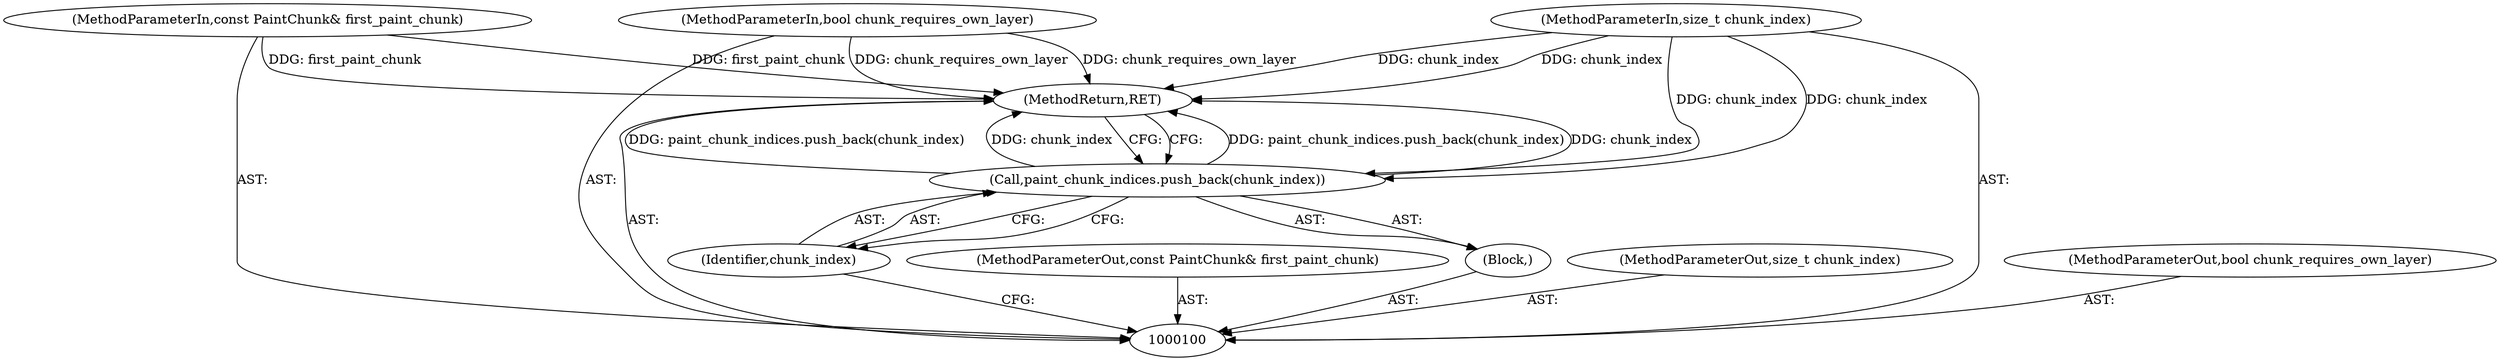 digraph "0_Chrome_f911e11e7f6b5c0d6f5ee694a9871de6619889f7_24" {
"1000107" [label="(MethodReturn,RET)"];
"1000105" [label="(Call,paint_chunk_indices.push_back(chunk_index))"];
"1000106" [label="(Identifier,chunk_index)"];
"1000101" [label="(MethodParameterIn,const PaintChunk& first_paint_chunk)"];
"1000118" [label="(MethodParameterOut,const PaintChunk& first_paint_chunk)"];
"1000102" [label="(MethodParameterIn,size_t chunk_index)"];
"1000119" [label="(MethodParameterOut,size_t chunk_index)"];
"1000103" [label="(MethodParameterIn,bool chunk_requires_own_layer)"];
"1000120" [label="(MethodParameterOut,bool chunk_requires_own_layer)"];
"1000104" [label="(Block,)"];
"1000107" -> "1000100"  [label="AST: "];
"1000107" -> "1000105"  [label="CFG: "];
"1000105" -> "1000107"  [label="DDG: paint_chunk_indices.push_back(chunk_index)"];
"1000105" -> "1000107"  [label="DDG: chunk_index"];
"1000103" -> "1000107"  [label="DDG: chunk_requires_own_layer"];
"1000102" -> "1000107"  [label="DDG: chunk_index"];
"1000101" -> "1000107"  [label="DDG: first_paint_chunk"];
"1000105" -> "1000104"  [label="AST: "];
"1000105" -> "1000106"  [label="CFG: "];
"1000106" -> "1000105"  [label="AST: "];
"1000107" -> "1000105"  [label="CFG: "];
"1000105" -> "1000107"  [label="DDG: paint_chunk_indices.push_back(chunk_index)"];
"1000105" -> "1000107"  [label="DDG: chunk_index"];
"1000102" -> "1000105"  [label="DDG: chunk_index"];
"1000106" -> "1000105"  [label="AST: "];
"1000106" -> "1000100"  [label="CFG: "];
"1000105" -> "1000106"  [label="CFG: "];
"1000101" -> "1000100"  [label="AST: "];
"1000101" -> "1000107"  [label="DDG: first_paint_chunk"];
"1000118" -> "1000100"  [label="AST: "];
"1000102" -> "1000100"  [label="AST: "];
"1000102" -> "1000107"  [label="DDG: chunk_index"];
"1000102" -> "1000105"  [label="DDG: chunk_index"];
"1000119" -> "1000100"  [label="AST: "];
"1000103" -> "1000100"  [label="AST: "];
"1000103" -> "1000107"  [label="DDG: chunk_requires_own_layer"];
"1000120" -> "1000100"  [label="AST: "];
"1000104" -> "1000100"  [label="AST: "];
"1000105" -> "1000104"  [label="AST: "];
}
